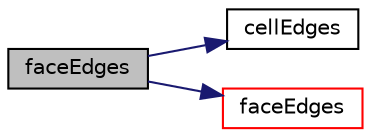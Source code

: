 digraph "faceEdges"
{
  bgcolor="transparent";
  edge [fontname="Helvetica",fontsize="10",labelfontname="Helvetica",labelfontsize="10"];
  node [fontname="Helvetica",fontsize="10",shape=record];
  rankdir="LR";
  Node1 [label="faceEdges",height=0.2,width=0.4,color="black", fillcolor="grey75", style="filled", fontcolor="black"];
  Node1 -> Node2 [color="midnightblue",fontsize="10",style="solid",fontname="Helvetica"];
  Node2 [label="cellEdges",height=0.2,width=0.4,color="black",URL="$a02018.html#a44aec413c3092a849532c9993dbfd201"];
  Node1 -> Node3 [color="midnightblue",fontsize="10",style="solid",fontname="Helvetica"];
  Node3 [label="faceEdges",height=0.2,width=0.4,color="red",URL="$a02018.html#af8f18d40d14450677bb24334032e7638"];
}
